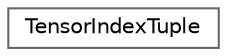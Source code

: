 digraph "类继承关系图"
{
 // LATEX_PDF_SIZE
  bgcolor="transparent";
  edge [fontname=Helvetica,fontsize=10,labelfontname=Helvetica,labelfontsize=10];
  node [fontname=Helvetica,fontsize=10,shape=box,height=0.2,width=0.4];
  rankdir="LR";
  Node0 [id="Node000000",label="TensorIndexTuple",height=0.2,width=0.4,color="grey40", fillcolor="white", style="filled",URL="$class_tensor_index_tuple.html",tooltip="Tensor + Index Tuple class."];
}
